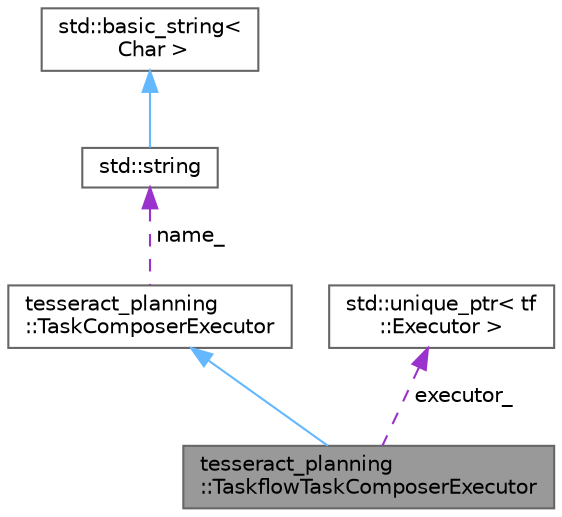 digraph "tesseract_planning::TaskflowTaskComposerExecutor"
{
 // LATEX_PDF_SIZE
  bgcolor="transparent";
  edge [fontname=Helvetica,fontsize=10,labelfontname=Helvetica,labelfontsize=10];
  node [fontname=Helvetica,fontsize=10,shape=box,height=0.2,width=0.4];
  Node1 [label="tesseract_planning\l::TaskflowTaskComposerExecutor",height=0.2,width=0.4,color="gray40", fillcolor="grey60", style="filled", fontcolor="black",tooltip=" "];
  Node2 -> Node1 [dir="back",color="steelblue1",style="solid"];
  Node2 [label="tesseract_planning\l::TaskComposerExecutor",height=0.2,width=0.4,color="gray40", fillcolor="white", style="filled",URL="$d2/d86/classtesseract__planning_1_1TaskComposerExecutor.html",tooltip=" "];
  Node3 -> Node2 [dir="back",color="darkorchid3",style="dashed",label=" name_" ];
  Node3 [label="std::string",height=0.2,width=0.4,color="gray40", fillcolor="white", style="filled",tooltip=" "];
  Node4 -> Node3 [dir="back",color="steelblue1",style="solid"];
  Node4 [label="std::basic_string\<\l Char \>",height=0.2,width=0.4,color="gray40", fillcolor="white", style="filled",tooltip=" "];
  Node5 -> Node1 [dir="back",color="darkorchid3",style="dashed",label=" executor_" ];
  Node5 [label="std::unique_ptr\< tf\l::Executor \>",height=0.2,width=0.4,color="gray40", fillcolor="white", style="filled",tooltip=" "];
}
